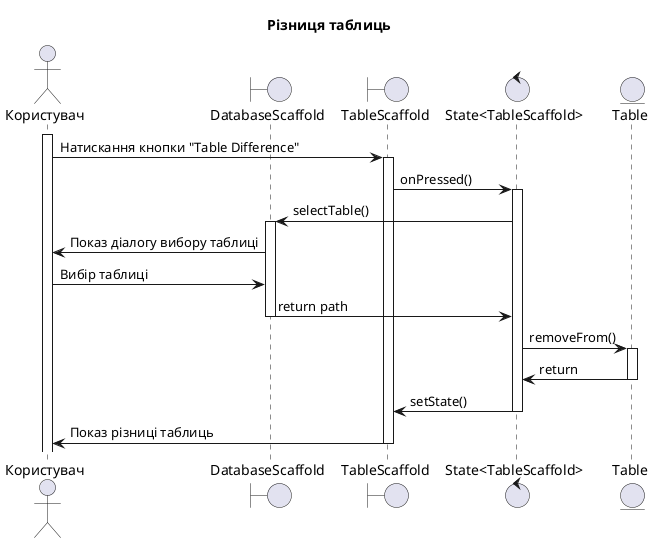 @startuml
title Різниця таблиць

actor Користувач as user
boundary DatabaseScaffold
boundary TableScaffold
control "State<TableScaffold>" as state
entity Table

activate user
user -> TableScaffold : Натискання кнопки "Table Difference"
activate TableScaffold
TableScaffold -> state : onPressed()
activate state
state -> DatabaseScaffold : selectTable()
activate DatabaseScaffold
DatabaseScaffold -> user : Показ діалогу вибору таблиці
user -> DatabaseScaffold : Вибір таблиці
DatabaseScaffold -> state : return path
deactivate DatabaseScaffold
state -> Table : removeFrom()
activate Table
Table -> state : return
deactivate Table
state -> TableScaffold : setState()
deactivate state
TableScaffold -> user : Показ різниці таблиць
deactivate TableScaffold

@enduml
